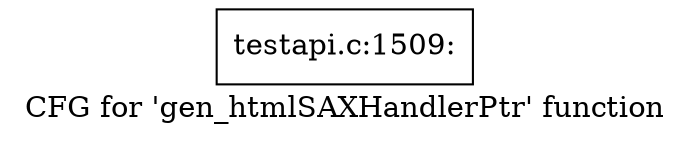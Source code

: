 digraph "CFG for 'gen_htmlSAXHandlerPtr' function" {
	label="CFG for 'gen_htmlSAXHandlerPtr' function";

	Node0x40a44a0 [shape=record,label="{testapi.c:1509:}"];
}
